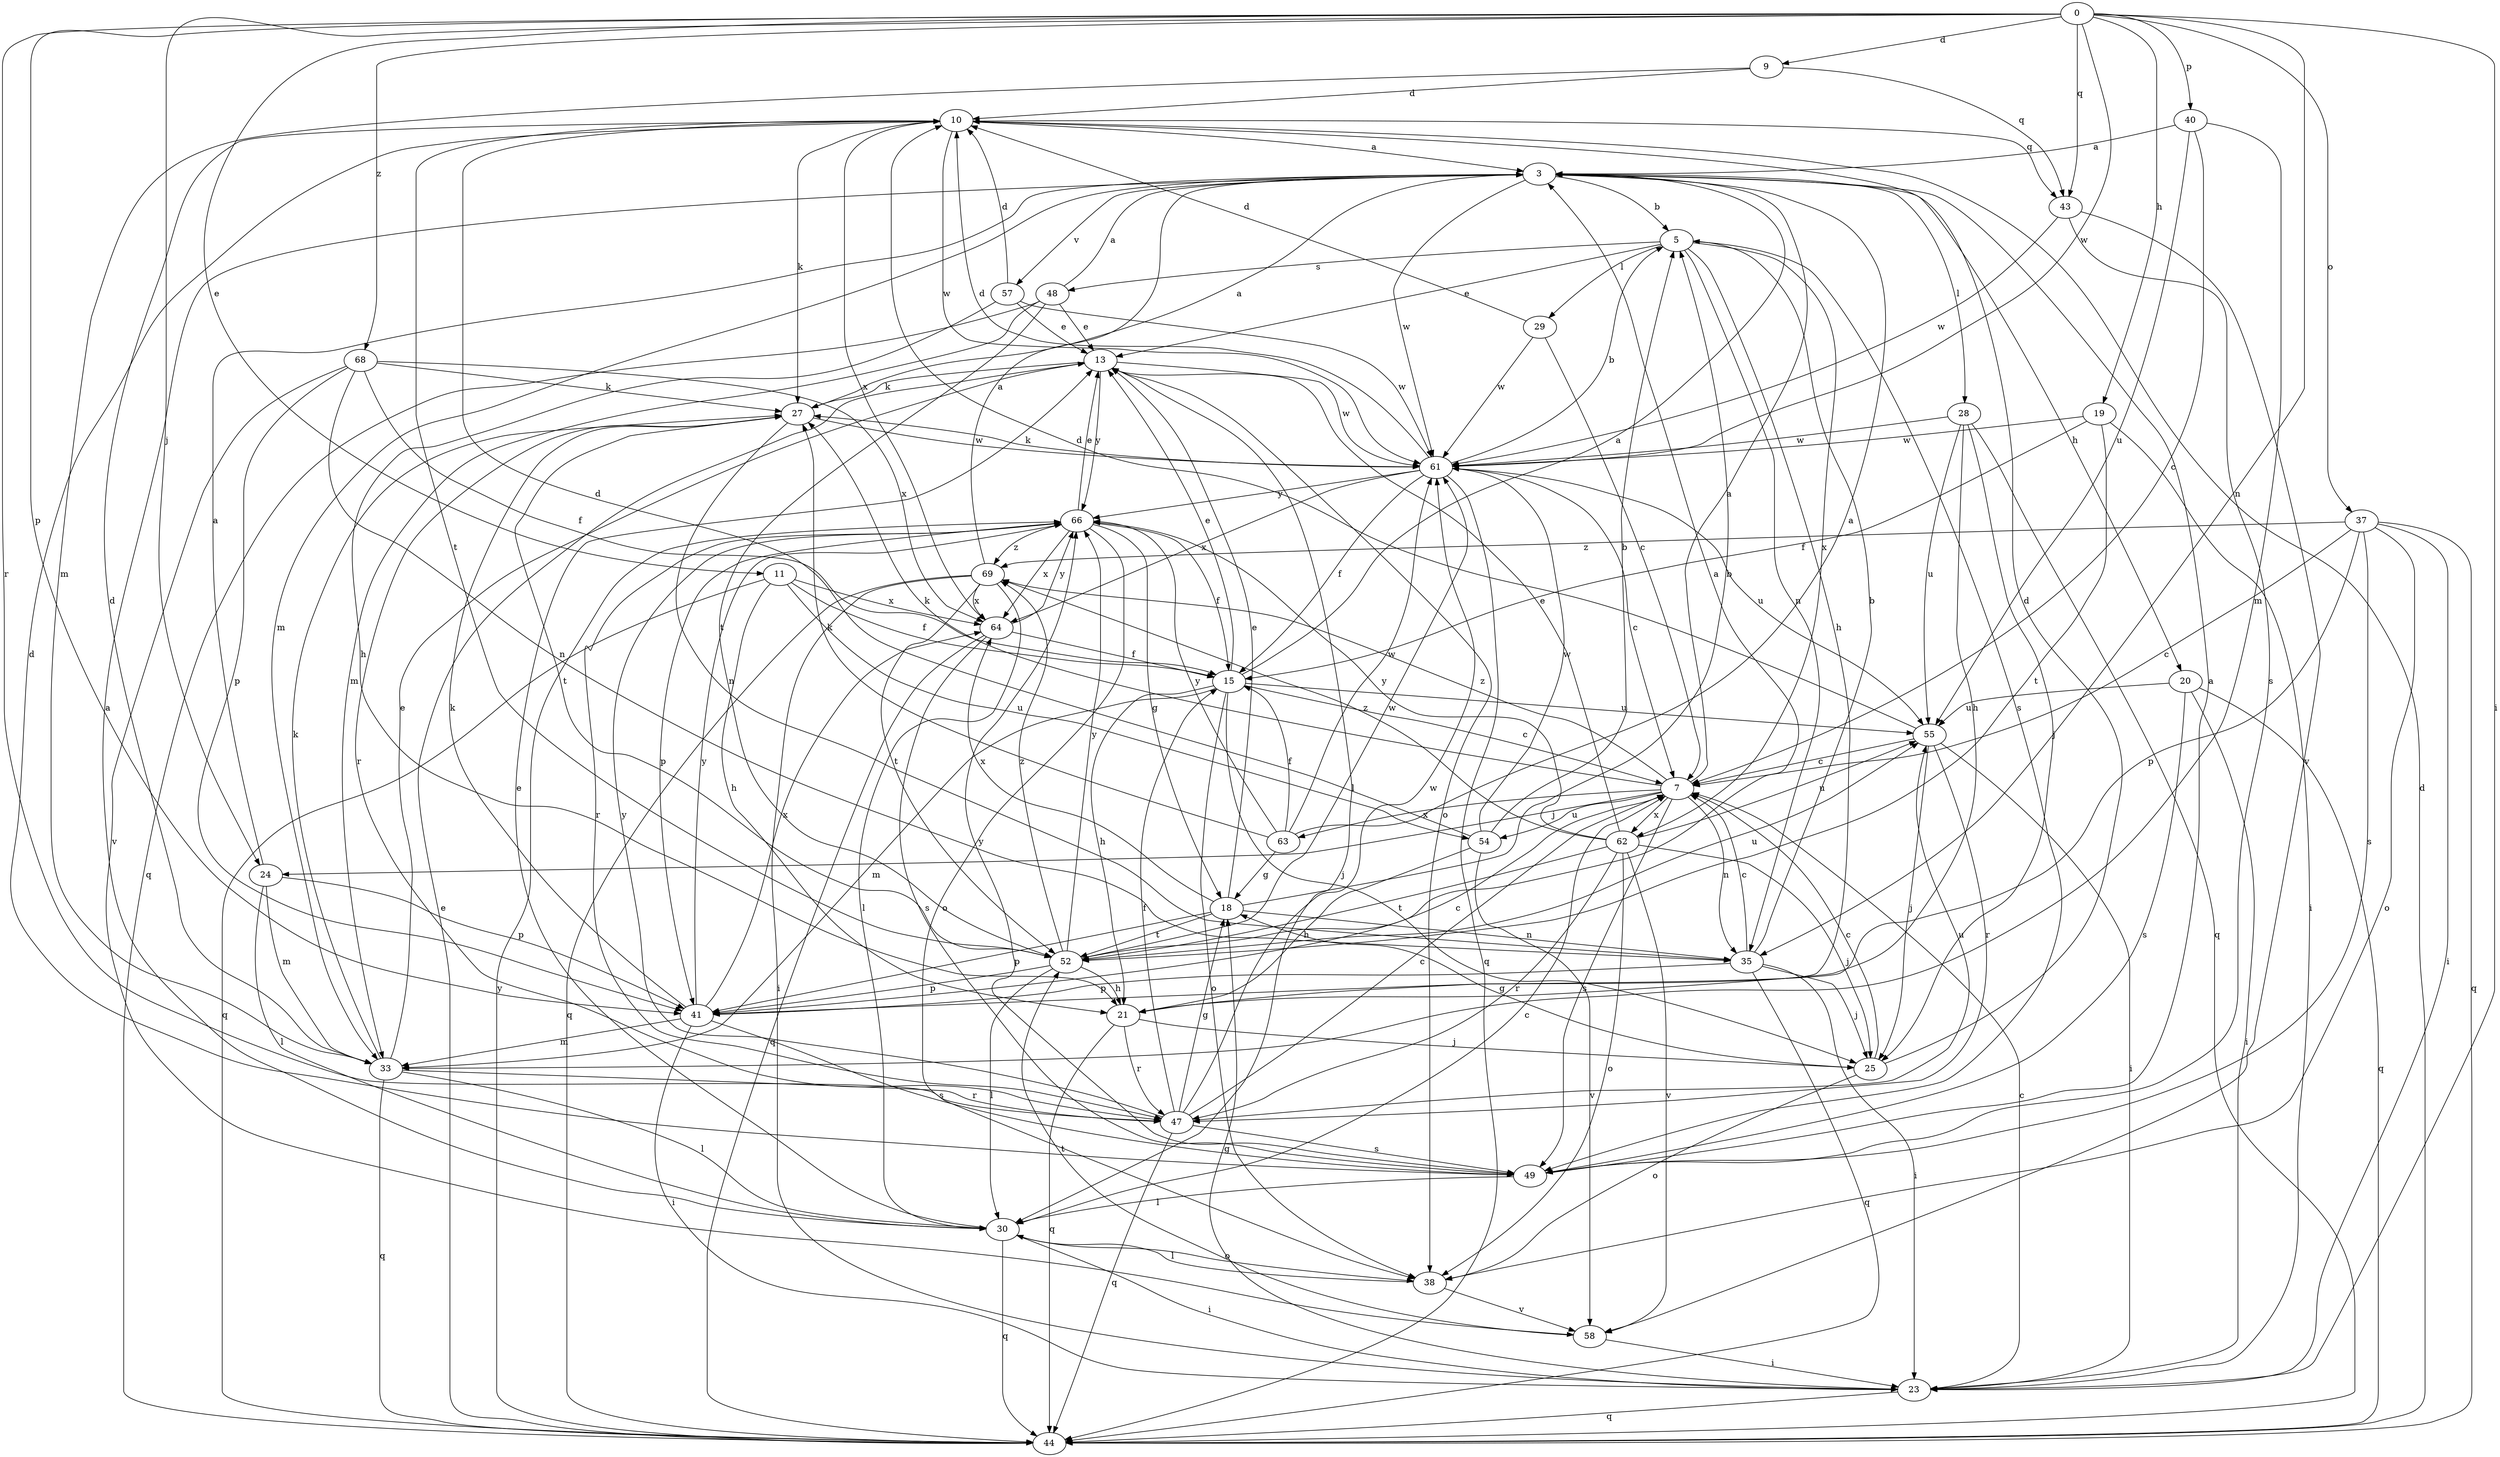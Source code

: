 strict digraph  {
0;
3;
5;
7;
9;
10;
11;
13;
15;
18;
19;
20;
21;
23;
24;
25;
27;
28;
29;
30;
33;
35;
37;
38;
40;
41;
43;
44;
47;
48;
49;
52;
54;
55;
57;
58;
61;
62;
63;
64;
66;
68;
69;
0 -> 9  [label=d];
0 -> 11  [label=e];
0 -> 19  [label=h];
0 -> 23  [label=i];
0 -> 24  [label=j];
0 -> 35  [label=n];
0 -> 37  [label=o];
0 -> 40  [label=p];
0 -> 41  [label=p];
0 -> 43  [label=q];
0 -> 47  [label=r];
0 -> 61  [label=w];
0 -> 68  [label=z];
3 -> 5  [label=b];
3 -> 20  [label=h];
3 -> 28  [label=l];
3 -> 33  [label=m];
3 -> 57  [label=v];
3 -> 61  [label=w];
5 -> 13  [label=e];
5 -> 21  [label=h];
5 -> 29  [label=l];
5 -> 35  [label=n];
5 -> 48  [label=s];
5 -> 49  [label=s];
5 -> 62  [label=x];
7 -> 3  [label=a];
7 -> 24  [label=j];
7 -> 27  [label=k];
7 -> 35  [label=n];
7 -> 49  [label=s];
7 -> 54  [label=u];
7 -> 62  [label=x];
7 -> 63  [label=x];
7 -> 69  [label=z];
9 -> 10  [label=d];
9 -> 33  [label=m];
9 -> 43  [label=q];
10 -> 3  [label=a];
10 -> 27  [label=k];
10 -> 43  [label=q];
10 -> 52  [label=t];
10 -> 61  [label=w];
10 -> 64  [label=x];
11 -> 15  [label=f];
11 -> 21  [label=h];
11 -> 44  [label=q];
11 -> 54  [label=u];
11 -> 64  [label=x];
13 -> 27  [label=k];
13 -> 30  [label=l];
13 -> 38  [label=o];
13 -> 61  [label=w];
13 -> 66  [label=y];
15 -> 3  [label=a];
15 -> 7  [label=c];
15 -> 13  [label=e];
15 -> 21  [label=h];
15 -> 25  [label=j];
15 -> 33  [label=m];
15 -> 38  [label=o];
15 -> 55  [label=u];
18 -> 5  [label=b];
18 -> 13  [label=e];
18 -> 35  [label=n];
18 -> 41  [label=p];
18 -> 52  [label=t];
18 -> 64  [label=x];
19 -> 15  [label=f];
19 -> 23  [label=i];
19 -> 52  [label=t];
19 -> 61  [label=w];
20 -> 23  [label=i];
20 -> 44  [label=q];
20 -> 49  [label=s];
20 -> 55  [label=u];
21 -> 25  [label=j];
21 -> 44  [label=q];
21 -> 47  [label=r];
23 -> 7  [label=c];
23 -> 18  [label=g];
23 -> 44  [label=q];
24 -> 3  [label=a];
24 -> 30  [label=l];
24 -> 33  [label=m];
24 -> 41  [label=p];
25 -> 7  [label=c];
25 -> 10  [label=d];
25 -> 18  [label=g];
25 -> 38  [label=o];
27 -> 3  [label=a];
27 -> 35  [label=n];
27 -> 47  [label=r];
27 -> 52  [label=t];
27 -> 61  [label=w];
28 -> 21  [label=h];
28 -> 25  [label=j];
28 -> 44  [label=q];
28 -> 55  [label=u];
28 -> 61  [label=w];
29 -> 7  [label=c];
29 -> 10  [label=d];
29 -> 61  [label=w];
30 -> 3  [label=a];
30 -> 7  [label=c];
30 -> 13  [label=e];
30 -> 23  [label=i];
30 -> 38  [label=o];
30 -> 44  [label=q];
33 -> 10  [label=d];
33 -> 13  [label=e];
33 -> 27  [label=k];
33 -> 30  [label=l];
33 -> 44  [label=q];
33 -> 47  [label=r];
35 -> 5  [label=b];
35 -> 7  [label=c];
35 -> 23  [label=i];
35 -> 25  [label=j];
35 -> 41  [label=p];
35 -> 44  [label=q];
37 -> 7  [label=c];
37 -> 23  [label=i];
37 -> 38  [label=o];
37 -> 41  [label=p];
37 -> 44  [label=q];
37 -> 49  [label=s];
37 -> 69  [label=z];
38 -> 30  [label=l];
38 -> 58  [label=v];
40 -> 3  [label=a];
40 -> 7  [label=c];
40 -> 33  [label=m];
40 -> 55  [label=u];
41 -> 7  [label=c];
41 -> 23  [label=i];
41 -> 27  [label=k];
41 -> 33  [label=m];
41 -> 49  [label=s];
41 -> 64  [label=x];
41 -> 66  [label=y];
43 -> 49  [label=s];
43 -> 58  [label=v];
43 -> 61  [label=w];
44 -> 10  [label=d];
44 -> 13  [label=e];
44 -> 66  [label=y];
47 -> 7  [label=c];
47 -> 15  [label=f];
47 -> 18  [label=g];
47 -> 44  [label=q];
47 -> 49  [label=s];
47 -> 55  [label=u];
47 -> 61  [label=w];
47 -> 66  [label=y];
48 -> 3  [label=a];
48 -> 13  [label=e];
48 -> 33  [label=m];
48 -> 44  [label=q];
48 -> 52  [label=t];
49 -> 3  [label=a];
49 -> 10  [label=d];
49 -> 30  [label=l];
49 -> 66  [label=y];
52 -> 3  [label=a];
52 -> 21  [label=h];
52 -> 30  [label=l];
52 -> 41  [label=p];
52 -> 55  [label=u];
52 -> 61  [label=w];
52 -> 66  [label=y];
52 -> 69  [label=z];
54 -> 5  [label=b];
54 -> 10  [label=d];
54 -> 21  [label=h];
54 -> 58  [label=v];
54 -> 61  [label=w];
55 -> 7  [label=c];
55 -> 10  [label=d];
55 -> 23  [label=i];
55 -> 25  [label=j];
55 -> 47  [label=r];
57 -> 10  [label=d];
57 -> 13  [label=e];
57 -> 21  [label=h];
57 -> 61  [label=w];
58 -> 23  [label=i];
58 -> 52  [label=t];
61 -> 5  [label=b];
61 -> 7  [label=c];
61 -> 10  [label=d];
61 -> 15  [label=f];
61 -> 27  [label=k];
61 -> 44  [label=q];
61 -> 55  [label=u];
61 -> 64  [label=x];
61 -> 66  [label=y];
62 -> 13  [label=e];
62 -> 25  [label=j];
62 -> 38  [label=o];
62 -> 47  [label=r];
62 -> 52  [label=t];
62 -> 55  [label=u];
62 -> 58  [label=v];
62 -> 66  [label=y];
62 -> 69  [label=z];
63 -> 3  [label=a];
63 -> 15  [label=f];
63 -> 18  [label=g];
63 -> 27  [label=k];
63 -> 61  [label=w];
63 -> 66  [label=y];
64 -> 15  [label=f];
64 -> 44  [label=q];
64 -> 49  [label=s];
64 -> 66  [label=y];
66 -> 13  [label=e];
66 -> 15  [label=f];
66 -> 18  [label=g];
66 -> 38  [label=o];
66 -> 41  [label=p];
66 -> 47  [label=r];
66 -> 64  [label=x];
66 -> 69  [label=z];
68 -> 15  [label=f];
68 -> 27  [label=k];
68 -> 35  [label=n];
68 -> 41  [label=p];
68 -> 58  [label=v];
68 -> 64  [label=x];
69 -> 3  [label=a];
69 -> 23  [label=i];
69 -> 30  [label=l];
69 -> 44  [label=q];
69 -> 52  [label=t];
69 -> 64  [label=x];
}
